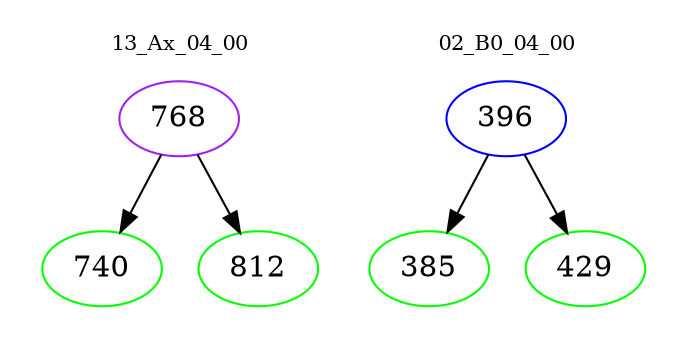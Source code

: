 digraph{
subgraph cluster_0 {
color = white
label = "13_Ax_04_00";
fontsize=10;
T0_768 [label="768", color="purple"]
T0_768 -> T0_740 [color="black"]
T0_740 [label="740", color="green"]
T0_768 -> T0_812 [color="black"]
T0_812 [label="812", color="green"]
}
subgraph cluster_1 {
color = white
label = "02_B0_04_00";
fontsize=10;
T1_396 [label="396", color="blue"]
T1_396 -> T1_385 [color="black"]
T1_385 [label="385", color="green"]
T1_396 -> T1_429 [color="black"]
T1_429 [label="429", color="green"]
}
}
